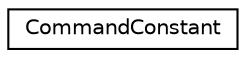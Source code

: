 digraph "Graphical Class Hierarchy"
{
  edge [fontname="Helvetica",fontsize="10",labelfontname="Helvetica",labelfontsize="10"];
  node [fontname="Helvetica",fontsize="10",shape=record];
  rankdir="LR";
  Node1 [label="CommandConstant",height=0.2,width=0.4,color="black", fillcolor="white", style="filled",URL="$classCommandConstant.html",tooltip="Constants representing available commands. "];
}

